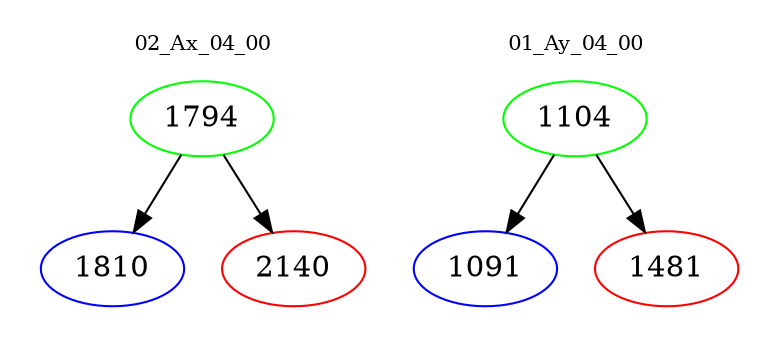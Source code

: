 digraph{
subgraph cluster_0 {
color = white
label = "02_Ax_04_00";
fontsize=10;
T0_1794 [label="1794", color="green"]
T0_1794 -> T0_1810 [color="black"]
T0_1810 [label="1810", color="blue"]
T0_1794 -> T0_2140 [color="black"]
T0_2140 [label="2140", color="red"]
}
subgraph cluster_1 {
color = white
label = "01_Ay_04_00";
fontsize=10;
T1_1104 [label="1104", color="green"]
T1_1104 -> T1_1091 [color="black"]
T1_1091 [label="1091", color="blue"]
T1_1104 -> T1_1481 [color="black"]
T1_1481 [label="1481", color="red"]
}
}
